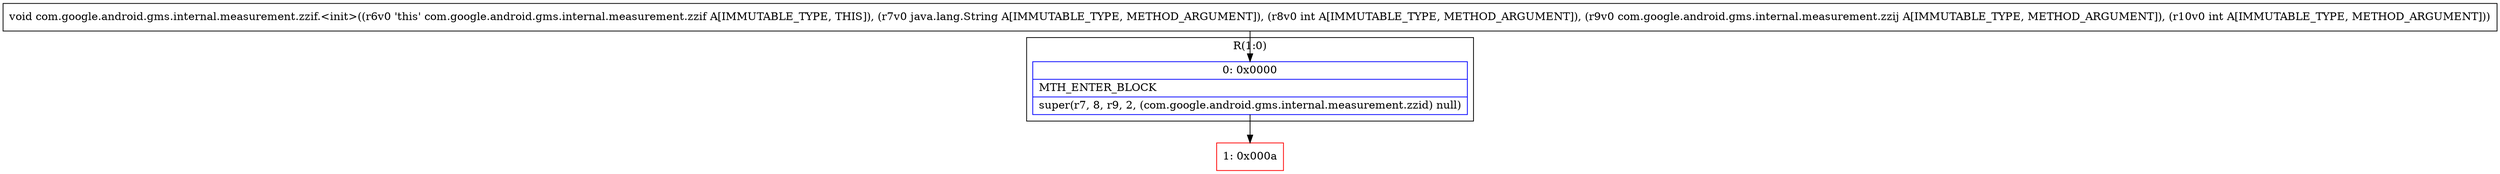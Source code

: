 digraph "CFG forcom.google.android.gms.internal.measurement.zzif.\<init\>(Ljava\/lang\/String;ILcom\/google\/android\/gms\/internal\/measurement\/zzij;I)V" {
subgraph cluster_Region_61932416 {
label = "R(1:0)";
node [shape=record,color=blue];
Node_0 [shape=record,label="{0\:\ 0x0000|MTH_ENTER_BLOCK\l|super(r7, 8, r9, 2, (com.google.android.gms.internal.measurement.zzid) null)\l}"];
}
Node_1 [shape=record,color=red,label="{1\:\ 0x000a}"];
MethodNode[shape=record,label="{void com.google.android.gms.internal.measurement.zzif.\<init\>((r6v0 'this' com.google.android.gms.internal.measurement.zzif A[IMMUTABLE_TYPE, THIS]), (r7v0 java.lang.String A[IMMUTABLE_TYPE, METHOD_ARGUMENT]), (r8v0 int A[IMMUTABLE_TYPE, METHOD_ARGUMENT]), (r9v0 com.google.android.gms.internal.measurement.zzij A[IMMUTABLE_TYPE, METHOD_ARGUMENT]), (r10v0 int A[IMMUTABLE_TYPE, METHOD_ARGUMENT])) }"];
MethodNode -> Node_0;
Node_0 -> Node_1;
}

